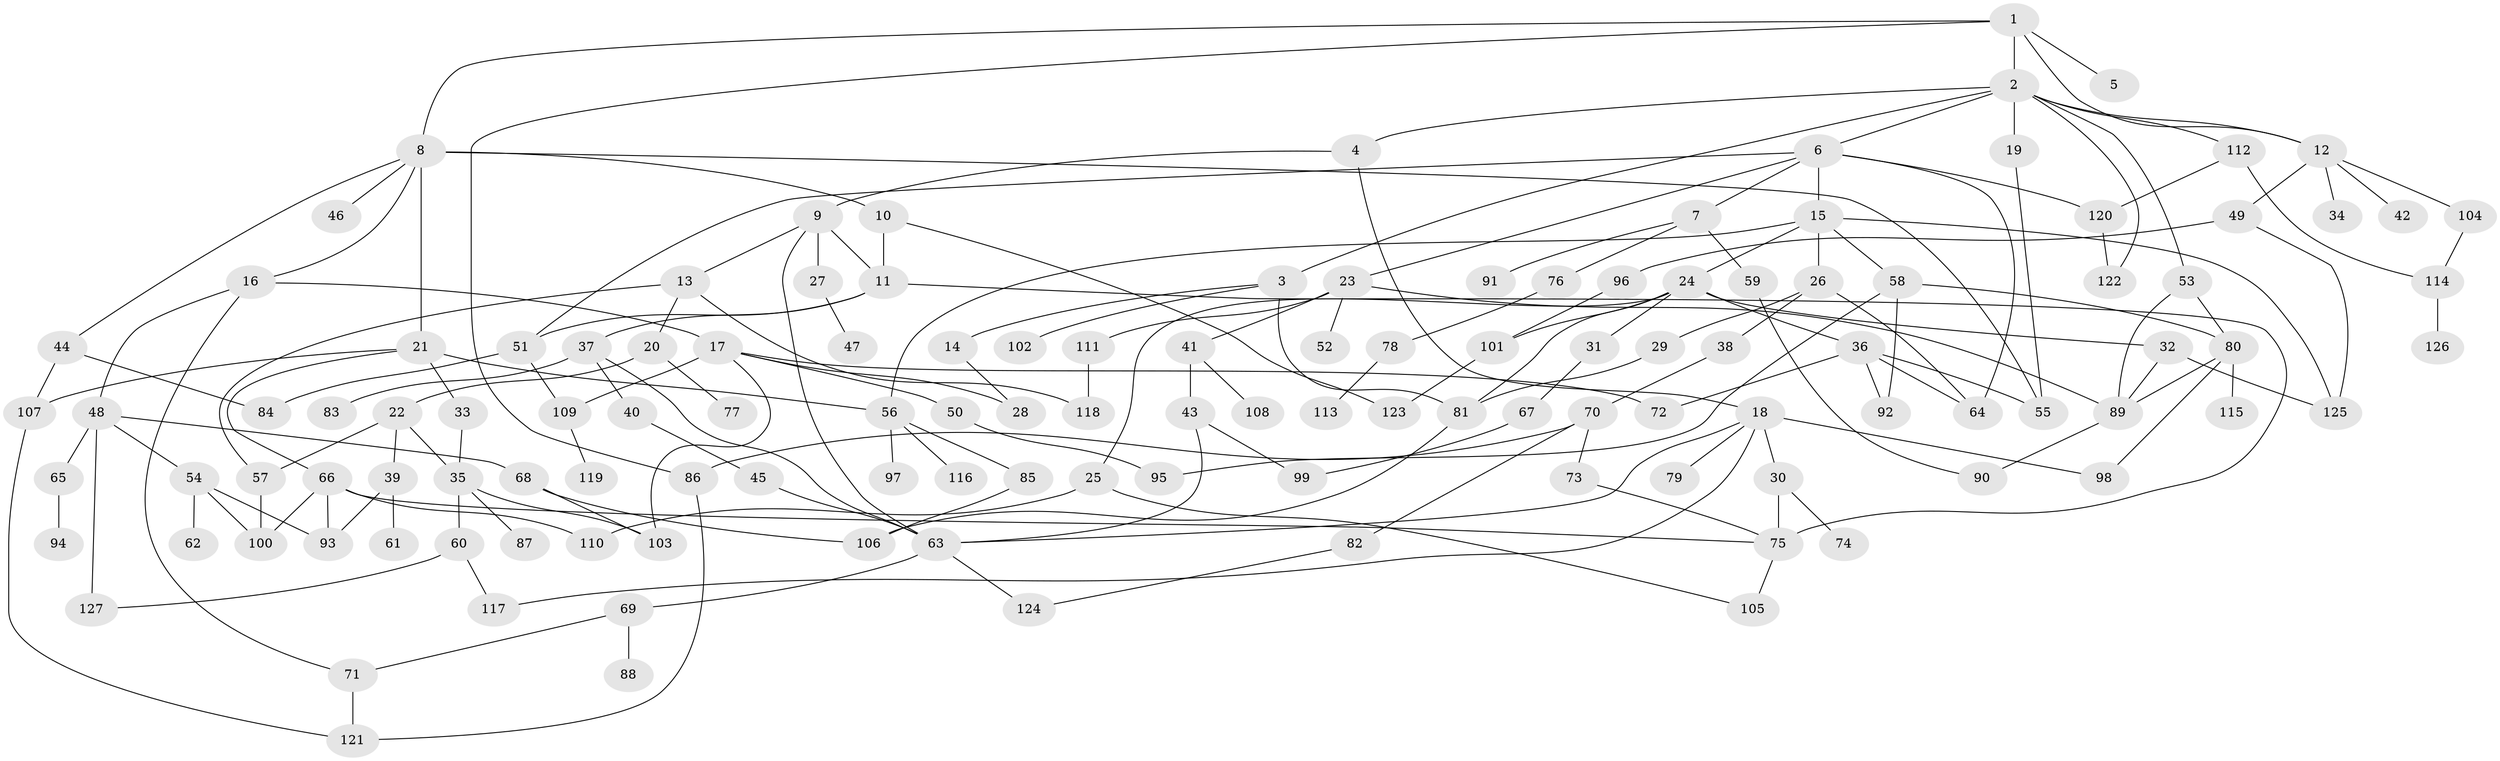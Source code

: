 // coarse degree distribution, {1: 0.27631578947368424, 4: 0.13157894736842105, 3: 0.06578947368421052, 8: 0.02631578947368421, 2: 0.35526315789473684, 13: 0.013157894736842105, 6: 0.02631578947368421, 5: 0.06578947368421052, 14: 0.013157894736842105, 11: 0.013157894736842105, 9: 0.013157894736842105}
// Generated by graph-tools (version 1.1) at 2025/45/03/04/25 21:45:20]
// undirected, 127 vertices, 184 edges
graph export_dot {
graph [start="1"]
  node [color=gray90,style=filled];
  1;
  2;
  3;
  4;
  5;
  6;
  7;
  8;
  9;
  10;
  11;
  12;
  13;
  14;
  15;
  16;
  17;
  18;
  19;
  20;
  21;
  22;
  23;
  24;
  25;
  26;
  27;
  28;
  29;
  30;
  31;
  32;
  33;
  34;
  35;
  36;
  37;
  38;
  39;
  40;
  41;
  42;
  43;
  44;
  45;
  46;
  47;
  48;
  49;
  50;
  51;
  52;
  53;
  54;
  55;
  56;
  57;
  58;
  59;
  60;
  61;
  62;
  63;
  64;
  65;
  66;
  67;
  68;
  69;
  70;
  71;
  72;
  73;
  74;
  75;
  76;
  77;
  78;
  79;
  80;
  81;
  82;
  83;
  84;
  85;
  86;
  87;
  88;
  89;
  90;
  91;
  92;
  93;
  94;
  95;
  96;
  97;
  98;
  99;
  100;
  101;
  102;
  103;
  104;
  105;
  106;
  107;
  108;
  109;
  110;
  111;
  112;
  113;
  114;
  115;
  116;
  117;
  118;
  119;
  120;
  121;
  122;
  123;
  124;
  125;
  126;
  127;
  1 -- 2;
  1 -- 5;
  1 -- 8;
  1 -- 86;
  1 -- 12;
  2 -- 3;
  2 -- 4;
  2 -- 6;
  2 -- 12;
  2 -- 19;
  2 -- 53;
  2 -- 112;
  2 -- 122;
  3 -- 14;
  3 -- 102;
  3 -- 81;
  4 -- 9;
  4 -- 18;
  6 -- 7;
  6 -- 15;
  6 -- 23;
  6 -- 51;
  6 -- 120;
  6 -- 64;
  7 -- 59;
  7 -- 76;
  7 -- 91;
  8 -- 10;
  8 -- 16;
  8 -- 21;
  8 -- 44;
  8 -- 46;
  8 -- 55;
  9 -- 11;
  9 -- 13;
  9 -- 27;
  9 -- 63;
  10 -- 123;
  10 -- 11;
  11 -- 37;
  11 -- 75;
  11 -- 51;
  12 -- 34;
  12 -- 42;
  12 -- 49;
  12 -- 104;
  13 -- 20;
  13 -- 57;
  13 -- 118;
  14 -- 28;
  15 -- 24;
  15 -- 26;
  15 -- 58;
  15 -- 125;
  15 -- 56;
  16 -- 17;
  16 -- 48;
  16 -- 71;
  17 -- 28;
  17 -- 50;
  17 -- 103;
  17 -- 72;
  17 -- 109;
  18 -- 30;
  18 -- 63;
  18 -- 79;
  18 -- 117;
  18 -- 98;
  19 -- 55;
  20 -- 22;
  20 -- 77;
  21 -- 33;
  21 -- 56;
  21 -- 66;
  21 -- 107;
  22 -- 39;
  22 -- 35;
  22 -- 57;
  23 -- 41;
  23 -- 52;
  23 -- 111;
  23 -- 89;
  24 -- 25;
  24 -- 31;
  24 -- 32;
  24 -- 36;
  24 -- 101;
  24 -- 81;
  25 -- 110;
  25 -- 105;
  26 -- 29;
  26 -- 38;
  26 -- 64;
  27 -- 47;
  29 -- 81;
  30 -- 74;
  30 -- 75;
  31 -- 67;
  32 -- 125;
  32 -- 89;
  33 -- 35;
  35 -- 60;
  35 -- 87;
  35 -- 103;
  36 -- 72;
  36 -- 92;
  36 -- 55;
  36 -- 64;
  37 -- 40;
  37 -- 83;
  37 -- 63;
  38 -- 70;
  39 -- 61;
  39 -- 93;
  40 -- 45;
  41 -- 43;
  41 -- 108;
  43 -- 99;
  43 -- 63;
  44 -- 107;
  44 -- 84;
  45 -- 63;
  48 -- 54;
  48 -- 65;
  48 -- 68;
  48 -- 127;
  49 -- 96;
  49 -- 125;
  50 -- 95;
  51 -- 84;
  51 -- 109;
  53 -- 80;
  53 -- 89;
  54 -- 62;
  54 -- 93;
  54 -- 100;
  56 -- 85;
  56 -- 97;
  56 -- 116;
  57 -- 100;
  58 -- 95;
  58 -- 80;
  58 -- 92;
  59 -- 90;
  60 -- 127;
  60 -- 117;
  63 -- 69;
  63 -- 124;
  65 -- 94;
  66 -- 75;
  66 -- 93;
  66 -- 110;
  66 -- 100;
  67 -- 99;
  68 -- 103;
  68 -- 106;
  69 -- 71;
  69 -- 88;
  70 -- 73;
  70 -- 82;
  70 -- 86;
  71 -- 121;
  73 -- 75;
  75 -- 105;
  76 -- 78;
  78 -- 113;
  80 -- 98;
  80 -- 115;
  80 -- 89;
  81 -- 106;
  82 -- 124;
  85 -- 106;
  86 -- 121;
  89 -- 90;
  96 -- 101;
  101 -- 123;
  104 -- 114;
  107 -- 121;
  109 -- 119;
  111 -- 118;
  112 -- 114;
  112 -- 120;
  114 -- 126;
  120 -- 122;
}

